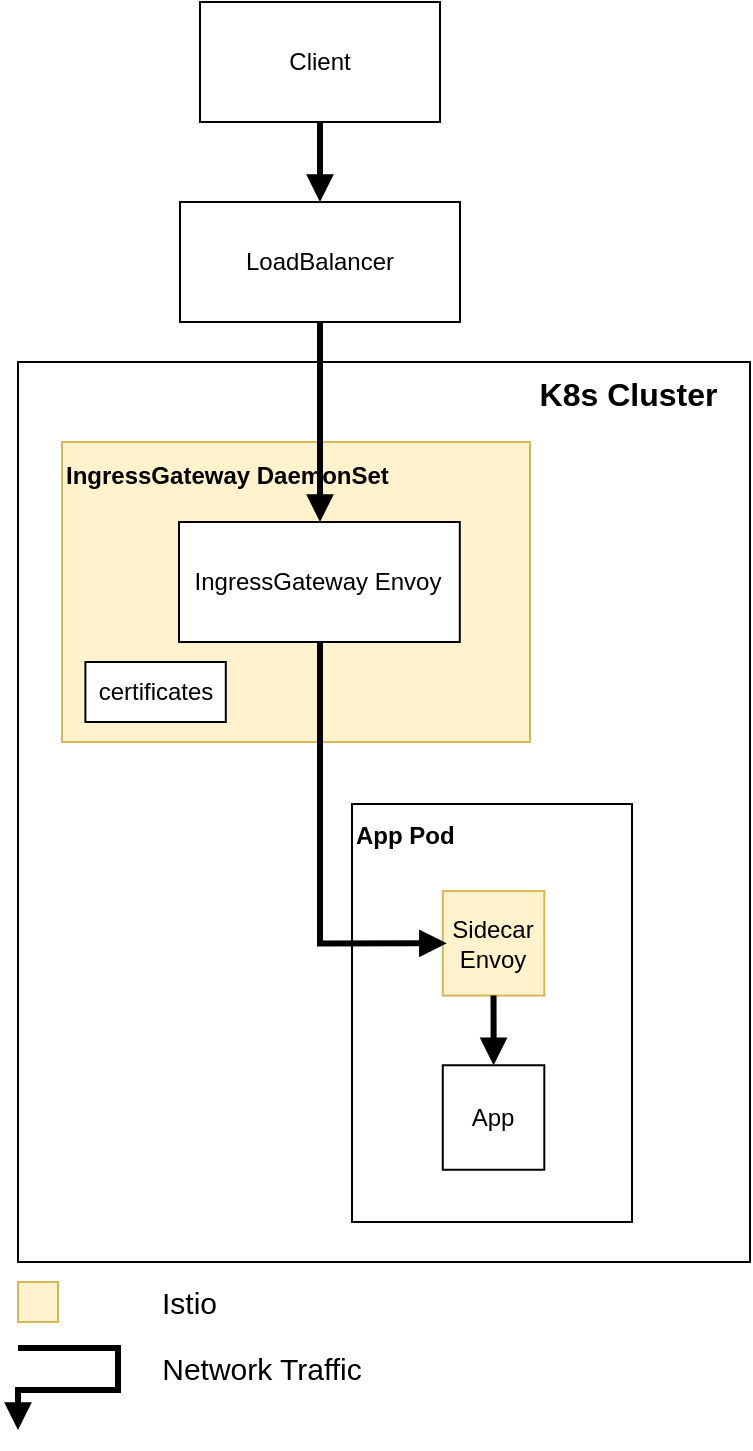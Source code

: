 <mxfile version="13.6.2" type="device"><diagram id="rJOVMeB0dU3zK5fSJqTK" name="Page-1"><mxGraphModel dx="1186" dy="692" grid="1" gridSize="10" guides="1" tooltips="1" connect="1" arrows="1" fold="1" page="1" pageScale="1" pageWidth="827" pageHeight="1169" math="0" shadow="0"><root><mxCell id="0"/><mxCell id="1" parent="0"/><mxCell id="hrxmefYFYXSUgcAgwlKP-34" value="&amp;nbsp; &amp;nbsp; &amp;nbsp; &amp;nbsp; &amp;nbsp; &amp;nbsp; &amp;nbsp; &amp;nbsp; &amp;nbsp; &amp;nbsp; &amp;nbsp; &amp;nbsp; &amp;nbsp; &amp;nbsp; &amp;nbsp; &amp;nbsp; &amp;nbsp; &amp;nbsp; &amp;nbsp; &amp;nbsp; &amp;nbsp; &amp;nbsp; &amp;nbsp; &amp;nbsp; &amp;nbsp; &amp;nbsp; &amp;nbsp; &amp;nbsp;K8s Cluster" style="rounded=0;whiteSpace=wrap;html=1;fontSize=16;fontStyle=1;verticalAlign=top;" parent="1" vertex="1"><mxGeometry x="44" y="440" width="366" height="450" as="geometry"/></mxCell><mxCell id="hrxmefYFYXSUgcAgwlKP-3" style="edgeStyle=orthogonalEdgeStyle;rounded=0;orthogonalLoop=1;jettySize=auto;html=1;exitX=0.5;exitY=1;exitDx=0;exitDy=0;entryX=0.5;entryY=0;entryDx=0;entryDy=0;endArrow=block;endFill=1;strokeWidth=3;" parent="1" source="hrxmefYFYXSUgcAgwlKP-1" target="hrxmefYFYXSUgcAgwlKP-6" edge="1"><mxGeometry relative="1" as="geometry"/></mxCell><mxCell id="hrxmefYFYXSUgcAgwlKP-1" value="Client" style="rounded=0;whiteSpace=wrap;html=1;" parent="1" vertex="1"><mxGeometry x="135" y="260" width="120" height="60" as="geometry"/></mxCell><mxCell id="hrxmefYFYXSUgcAgwlKP-6" value="LoadBalancer" style="rounded=0;whiteSpace=wrap;html=1;" parent="1" vertex="1"><mxGeometry x="125" y="360" width="140" height="60" as="geometry"/></mxCell><mxCell id="hrxmefYFYXSUgcAgwlKP-21" value="" style="group;align=left;" parent="1" vertex="1" connectable="0"><mxGeometry x="231" y="661" width="120" height="209" as="geometry"/></mxCell><mxCell id="hrxmefYFYXSUgcAgwlKP-17" value="&lt;font style=&quot;font-size: 12px&quot;&gt;App Pod&lt;/font&gt;" style="rounded=0;whiteSpace=wrap;html=1;verticalAlign=top;fontSize=14;fontStyle=1;align=left;" parent="hrxmefYFYXSUgcAgwlKP-21" vertex="1"><mxGeometry x="-20" width="140" height="209" as="geometry"/></mxCell><mxCell id="hrxmefYFYXSUgcAgwlKP-8" value="Sidecar Envoy" style="rounded=0;whiteSpace=wrap;html=1;fillColor=#fff2cc;strokeColor=#d6b656;" parent="hrxmefYFYXSUgcAgwlKP-21" vertex="1"><mxGeometry x="25.385" y="43.542" width="50.769" height="52.25" as="geometry"/></mxCell><mxCell id="hrxmefYFYXSUgcAgwlKP-9" value="App" style="rounded=0;whiteSpace=wrap;html=1;" parent="hrxmefYFYXSUgcAgwlKP-21" vertex="1"><mxGeometry x="25.385" y="130.625" width="50.769" height="52.25" as="geometry"/></mxCell><mxCell id="hrxmefYFYXSUgcAgwlKP-11" style="edgeStyle=orthogonalEdgeStyle;rounded=0;orthogonalLoop=1;jettySize=auto;html=1;exitX=0.5;exitY=1;exitDx=0;exitDy=0;strokeWidth=3;endFill=1;endArrow=block;" parent="hrxmefYFYXSUgcAgwlKP-21" source="hrxmefYFYXSUgcAgwlKP-8" target="hrxmefYFYXSUgcAgwlKP-9" edge="1"><mxGeometry relative="1" as="geometry"/></mxCell><mxCell id="hrxmefYFYXSUgcAgwlKP-54" value="" style="group;fillColor=#fff2cc;strokeColor=#d6b656;" parent="1" vertex="1" connectable="0"><mxGeometry x="66" y="480" width="234" height="150" as="geometry"/></mxCell><mxCell id="hrxmefYFYXSUgcAgwlKP-52" value="&lt;font style=&quot;font-size: 12px&quot;&gt;IngressGateway DaemonSet&lt;/font&gt;" style="rounded=0;whiteSpace=wrap;html=1;fontSize=15;verticalAlign=top;fontStyle=1;fillColor=#fff2cc;strokeColor=#d6b656;align=left;" parent="hrxmefYFYXSUgcAgwlKP-54" vertex="1"><mxGeometry width="234.0" height="150" as="geometry"/></mxCell><mxCell id="hrxmefYFYXSUgcAgwlKP-2" value="IngressGateway Envoy" style="rounded=0;whiteSpace=wrap;html=1;" parent="hrxmefYFYXSUgcAgwlKP-54" vertex="1"><mxGeometry x="58.5" y="40" width="140.4" height="60" as="geometry"/></mxCell><mxCell id="hrxmefYFYXSUgcAgwlKP-51" value="certificates" style="rounded=0;whiteSpace=wrap;html=1;" parent="hrxmefYFYXSUgcAgwlKP-54" vertex="1"><mxGeometry x="11.7" y="110" width="70.2" height="30" as="geometry"/></mxCell><mxCell id="hrxmefYFYXSUgcAgwlKP-10" style="edgeStyle=orthogonalEdgeStyle;rounded=0;orthogonalLoop=1;jettySize=auto;html=1;strokeWidth=3;endFill=1;endArrow=block;entryX=0;entryY=0.5;entryDx=0;entryDy=0;" parent="1" edge="1"><mxGeometry relative="1" as="geometry"><mxPoint x="195" y="580" as="sourcePoint"/><Array as="points"><mxPoint x="195" y="731"/></Array><mxPoint x="258.385" y="730.667" as="targetPoint"/></mxGeometry></mxCell><mxCell id="0kSUXcKSh_ugkrox7M5H-20" value="" style="group" parent="1" vertex="1" connectable="0"><mxGeometry x="44" y="900" width="180" height="81" as="geometry"/></mxCell><mxCell id="hrxmefYFYXSUgcAgwlKP-70" value="" style="group" parent="0kSUXcKSh_ugkrox7M5H-20" vertex="1" connectable="0"><mxGeometry width="70" height="20" as="geometry"/></mxCell><mxCell id="hrxmefYFYXSUgcAgwlKP-68" value="" style="rounded=0;whiteSpace=wrap;html=1;fillColor=#fff2cc;strokeColor=#d6b656;" parent="hrxmefYFYXSUgcAgwlKP-70" vertex="1"><mxGeometry width="20" height="20" as="geometry"/></mxCell><mxCell id="hrxmefYFYXSUgcAgwlKP-69" value="Istio" style="text;html=1;strokeColor=none;fillColor=none;align=left;verticalAlign=middle;whiteSpace=wrap;rounded=0;labelBackgroundColor=none;fontSize=15;" parent="0kSUXcKSh_ugkrox7M5H-20" vertex="1"><mxGeometry x="70" width="40" height="20" as="geometry"/></mxCell><mxCell id="hrxmefYFYXSUgcAgwlKP-80" value="" style="group" parent="0kSUXcKSh_ugkrox7M5H-20" vertex="1" connectable="0"><mxGeometry y="33" width="180" height="21" as="geometry"/></mxCell><mxCell id="hrxmefYFYXSUgcAgwlKP-77" style="edgeStyle=orthogonalEdgeStyle;rounded=0;orthogonalLoop=1;jettySize=auto;html=1;exitX=0.5;exitY=1;exitDx=0;exitDy=0;endArrow=block;endFill=1;strokeWidth=3;" parent="hrxmefYFYXSUgcAgwlKP-80" edge="1"><mxGeometry relative="1" as="geometry"><mxPoint as="sourcePoint"/><mxPoint y="41" as="targetPoint"/><Array as="points"><mxPoint x="50"/><mxPoint x="50" y="21"/><mxPoint y="21"/></Array></mxGeometry></mxCell><mxCell id="hrxmefYFYXSUgcAgwlKP-78" value="Network Traffic" style="text;html=1;strokeColor=none;fillColor=none;align=center;verticalAlign=middle;whiteSpace=wrap;rounded=0;labelBackgroundColor=none;fontSize=15;" parent="hrxmefYFYXSUgcAgwlKP-80" vertex="1"><mxGeometry x="67" width="110" height="20" as="geometry"/></mxCell><mxCell id="gkpbPLA4x5A-hvviEV1X-4" style="edgeStyle=orthogonalEdgeStyle;rounded=0;orthogonalLoop=1;jettySize=auto;html=1;exitX=0.5;exitY=1;exitDx=0;exitDy=0;entryX=0.5;entryY=0;entryDx=0;entryDy=0;endArrow=block;endFill=1;strokeWidth=3;" parent="1" source="hrxmefYFYXSUgcAgwlKP-6" edge="1"><mxGeometry relative="1" as="geometry"><mxPoint x="199" y="310" as="sourcePoint"/><mxPoint x="195" y="520" as="targetPoint"/></mxGeometry></mxCell></root></mxGraphModel></diagram></mxfile>